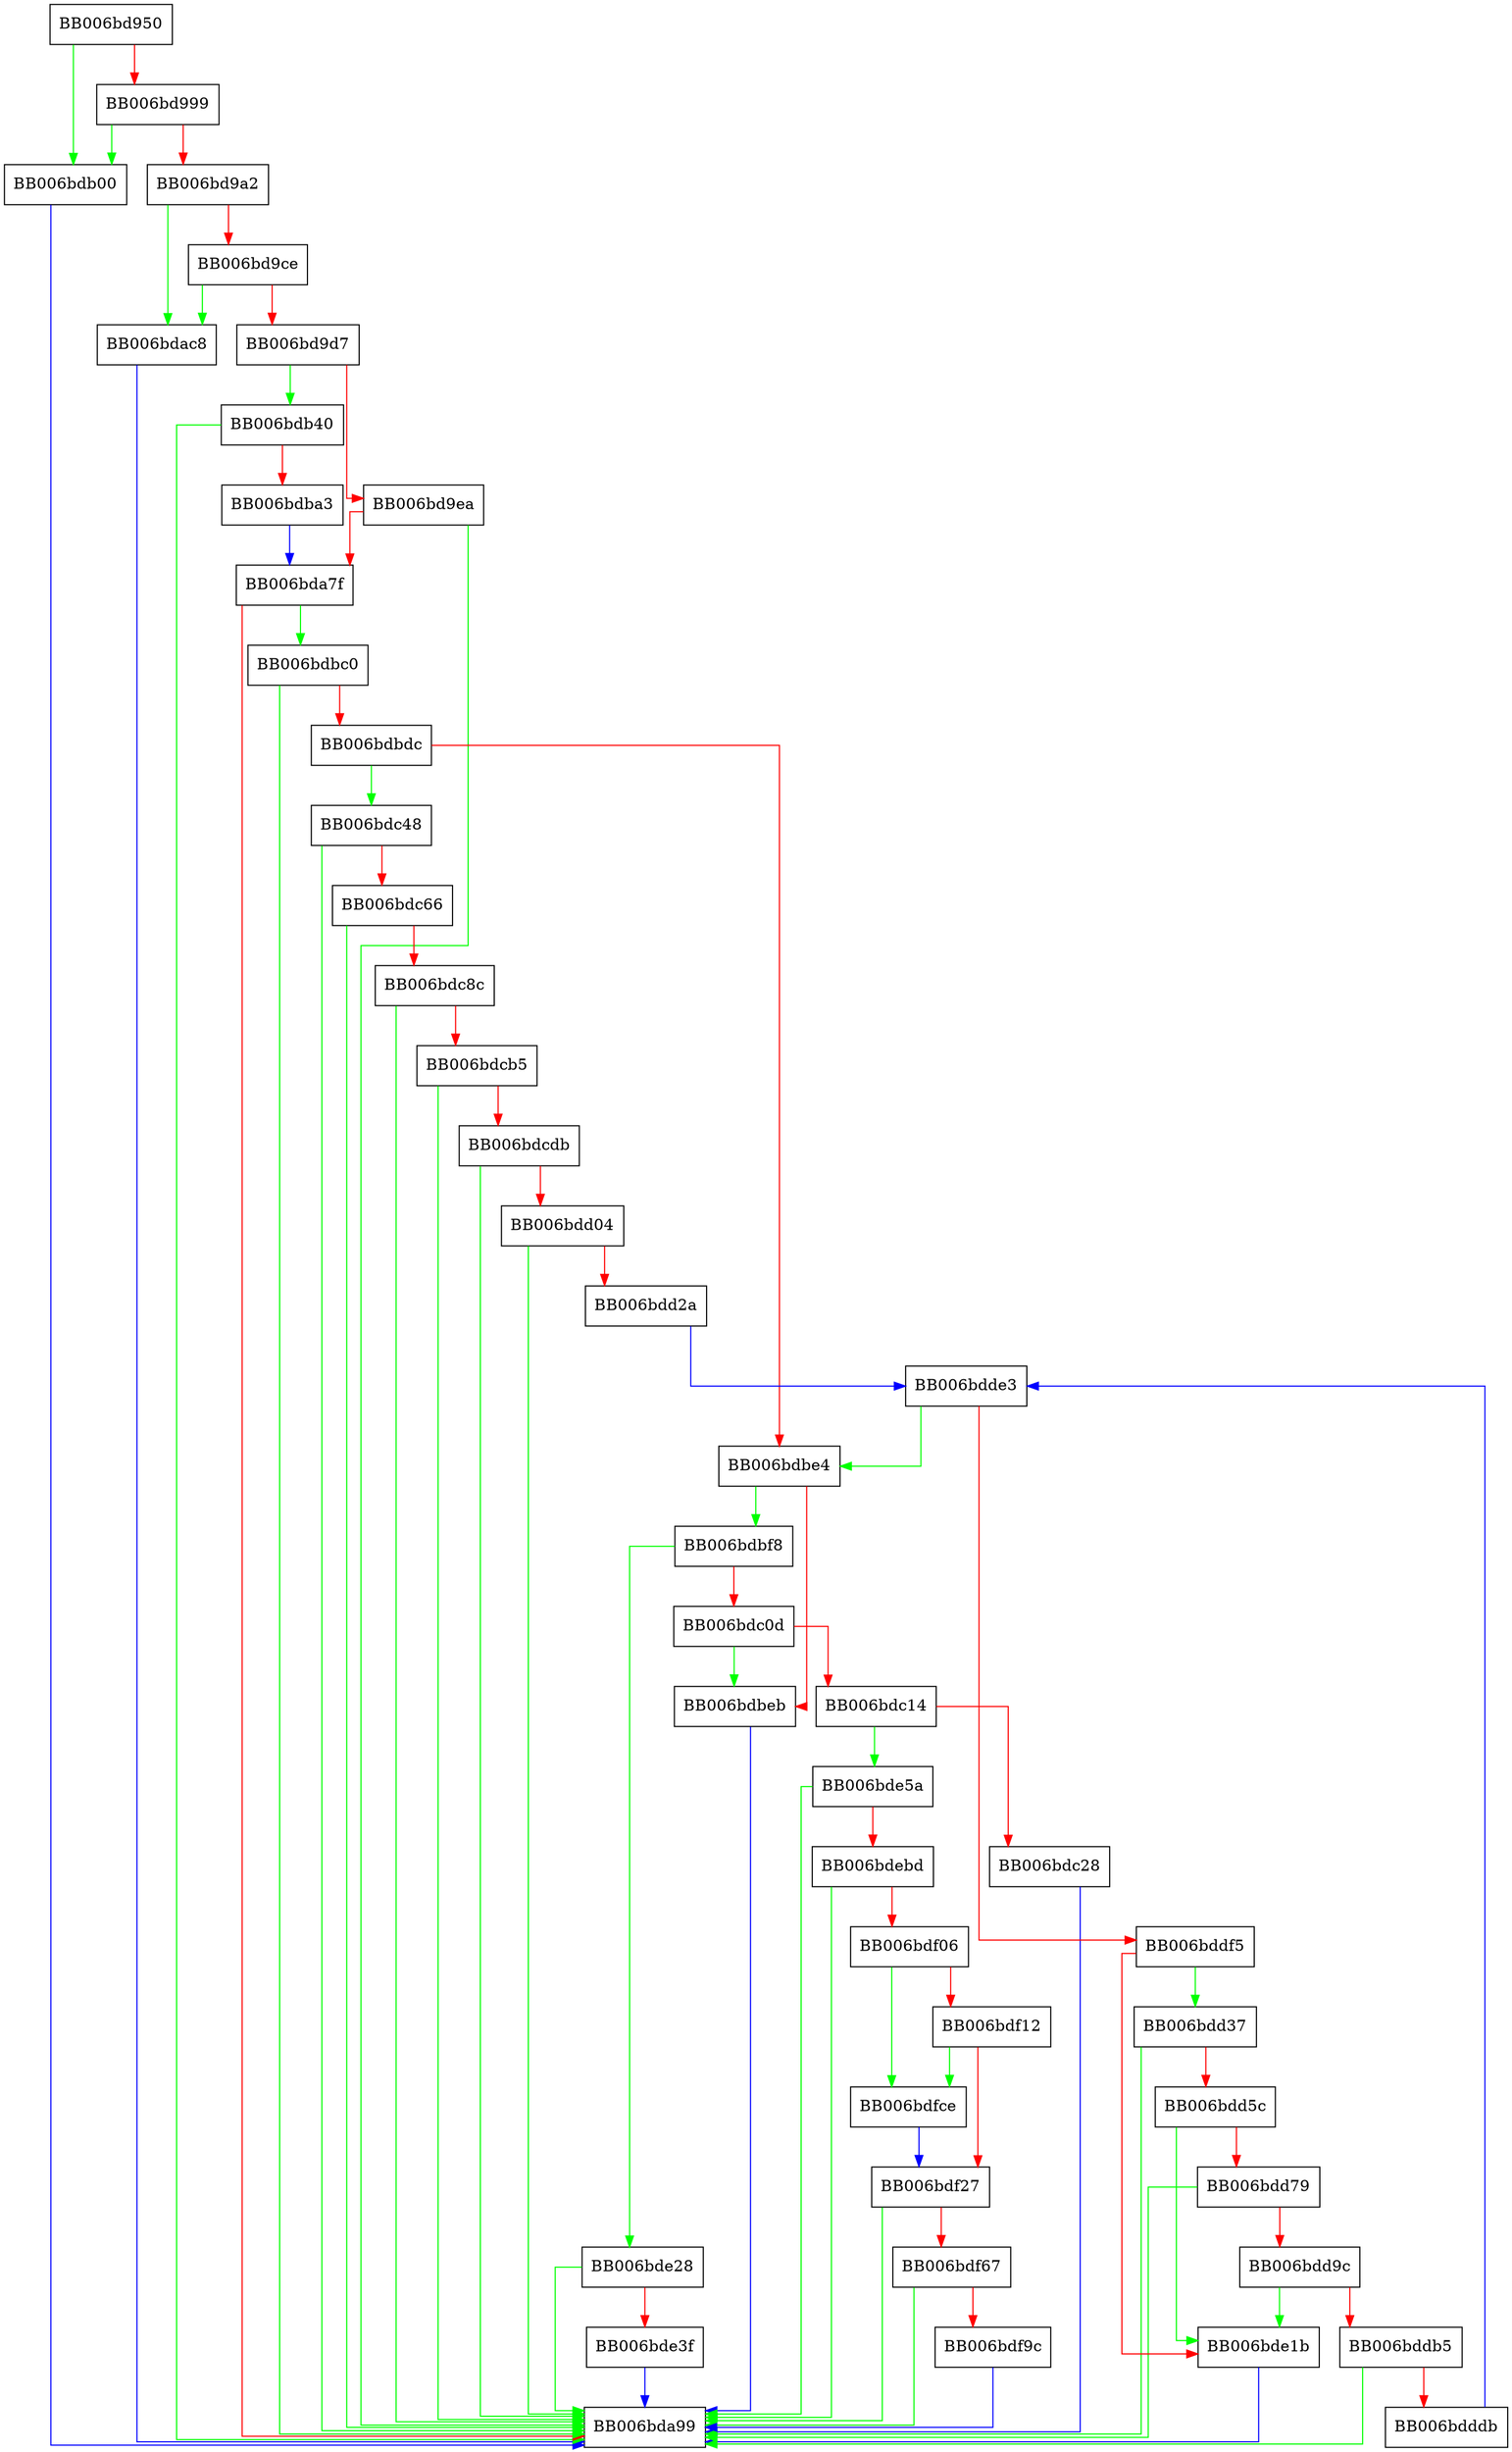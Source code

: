 digraph rsa_to_text {
  node [shape="box"];
  graph [splines=ortho];
  BB006bd950 -> BB006bdb00 [color="green"];
  BB006bd950 -> BB006bd999 [color="red"];
  BB006bd999 -> BB006bdb00 [color="green"];
  BB006bd999 -> BB006bd9a2 [color="red"];
  BB006bd9a2 -> BB006bdac8 [color="green"];
  BB006bd9a2 -> BB006bd9ce [color="red"];
  BB006bd9ce -> BB006bdac8 [color="green"];
  BB006bd9ce -> BB006bd9d7 [color="red"];
  BB006bd9d7 -> BB006bdb40 [color="green"];
  BB006bd9d7 -> BB006bd9ea [color="red"];
  BB006bd9ea -> BB006bda99 [color="green"];
  BB006bd9ea -> BB006bda7f [color="red"];
  BB006bda7f -> BB006bdbc0 [color="green"];
  BB006bda7f -> BB006bda99 [color="red"];
  BB006bdac8 -> BB006bda99 [color="blue"];
  BB006bdb00 -> BB006bda99 [color="blue"];
  BB006bdb40 -> BB006bda99 [color="green"];
  BB006bdb40 -> BB006bdba3 [color="red"];
  BB006bdba3 -> BB006bda7f [color="blue"];
  BB006bdbc0 -> BB006bda99 [color="green"];
  BB006bdbc0 -> BB006bdbdc [color="red"];
  BB006bdbdc -> BB006bdc48 [color="green"];
  BB006bdbdc -> BB006bdbe4 [color="red"];
  BB006bdbe4 -> BB006bdbf8 [color="green"];
  BB006bdbe4 -> BB006bdbeb [color="red"];
  BB006bdbeb -> BB006bda99 [color="blue"];
  BB006bdbf8 -> BB006bde28 [color="green"];
  BB006bdbf8 -> BB006bdc0d [color="red"];
  BB006bdc0d -> BB006bdbeb [color="green"];
  BB006bdc0d -> BB006bdc14 [color="red"];
  BB006bdc14 -> BB006bde5a [color="green"];
  BB006bdc14 -> BB006bdc28 [color="red"];
  BB006bdc28 -> BB006bda99 [color="blue"];
  BB006bdc48 -> BB006bda99 [color="green"];
  BB006bdc48 -> BB006bdc66 [color="red"];
  BB006bdc66 -> BB006bda99 [color="green"];
  BB006bdc66 -> BB006bdc8c [color="red"];
  BB006bdc8c -> BB006bda99 [color="green"];
  BB006bdc8c -> BB006bdcb5 [color="red"];
  BB006bdcb5 -> BB006bda99 [color="green"];
  BB006bdcb5 -> BB006bdcdb [color="red"];
  BB006bdcdb -> BB006bda99 [color="green"];
  BB006bdcdb -> BB006bdd04 [color="red"];
  BB006bdd04 -> BB006bda99 [color="green"];
  BB006bdd04 -> BB006bdd2a [color="red"];
  BB006bdd2a -> BB006bdde3 [color="blue"];
  BB006bdd37 -> BB006bda99 [color="green"];
  BB006bdd37 -> BB006bdd5c [color="red"];
  BB006bdd5c -> BB006bde1b [color="green"];
  BB006bdd5c -> BB006bdd79 [color="red"];
  BB006bdd79 -> BB006bda99 [color="green"];
  BB006bdd79 -> BB006bdd9c [color="red"];
  BB006bdd9c -> BB006bde1b [color="green"];
  BB006bdd9c -> BB006bddb5 [color="red"];
  BB006bddb5 -> BB006bda99 [color="green"];
  BB006bddb5 -> BB006bdddb [color="red"];
  BB006bdddb -> BB006bdde3 [color="blue"];
  BB006bdde3 -> BB006bdbe4 [color="green"];
  BB006bdde3 -> BB006bddf5 [color="red"];
  BB006bddf5 -> BB006bdd37 [color="green"];
  BB006bddf5 -> BB006bde1b [color="red"];
  BB006bde1b -> BB006bda99 [color="blue"];
  BB006bde28 -> BB006bda99 [color="green"];
  BB006bde28 -> BB006bde3f [color="red"];
  BB006bde3f -> BB006bda99 [color="blue"];
  BB006bde5a -> BB006bda99 [color="green"];
  BB006bde5a -> BB006bdebd [color="red"];
  BB006bdebd -> BB006bda99 [color="green"];
  BB006bdebd -> BB006bdf06 [color="red"];
  BB006bdf06 -> BB006bdfce [color="green"];
  BB006bdf06 -> BB006bdf12 [color="red"];
  BB006bdf12 -> BB006bdfce [color="green"];
  BB006bdf12 -> BB006bdf27 [color="red"];
  BB006bdf27 -> BB006bda99 [color="green"];
  BB006bdf27 -> BB006bdf67 [color="red"];
  BB006bdf67 -> BB006bda99 [color="green"];
  BB006bdf67 -> BB006bdf9c [color="red"];
  BB006bdf9c -> BB006bda99 [color="blue"];
  BB006bdfce -> BB006bdf27 [color="blue"];
}